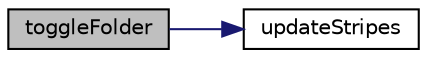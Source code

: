 digraph "toggleFolder"
{
  edge [fontname="Helvetica",fontsize="10",labelfontname="Helvetica",labelfontsize="10"];
  node [fontname="Helvetica",fontsize="10",shape=record];
  rankdir="LR";
  Node1 [label="toggleFolder",height=0.2,width=0.4,color="black", fillcolor="grey75", style="filled", fontcolor="black"];
  Node1 -> Node2 [color="midnightblue",fontsize="10",style="solid",fontname="Helvetica"];
  Node2 [label="updateStripes",height=0.2,width=0.4,color="black", fillcolor="white", style="filled",URL="$dynsections_8js.html#a8f7493ad859d4fbf2523917511ee7177"];
}
